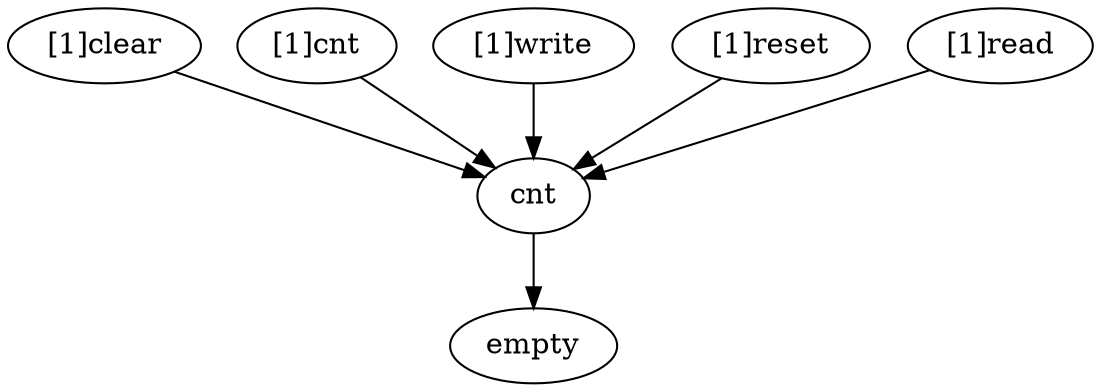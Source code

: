 strict digraph "" {
	"[1]clear"	 [complexity=3,
		importance=0.496411224657,
		rank=0.165470408219];
	cnt	 [complexity=2,
		importance=0.150873455429,
		rank=0.0754367277147];
	"[1]clear" -> cnt;
	empty	 [complexity=0,
		importance=0.052028043616,
		rank=0.0];
	cnt -> empty;
	"[1]cnt"	 [complexity=6,
		importance=0.400592322672,
		rank=0.066765387112];
	"[1]cnt" -> cnt;
	"[1]write"	 [complexity=8,
		importance=0.496411224657,
		rank=0.0620514030821];
	"[1]write" -> cnt;
	"[1]reset"	 [complexity=3,
		importance=0.647284680086,
		rank=0.215761560029];
	"[1]reset" -> cnt;
	"[1]read"	 [complexity=9,
		importance=0.798158135516,
		rank=0.0886842372795];
	"[1]read" -> cnt;
}
